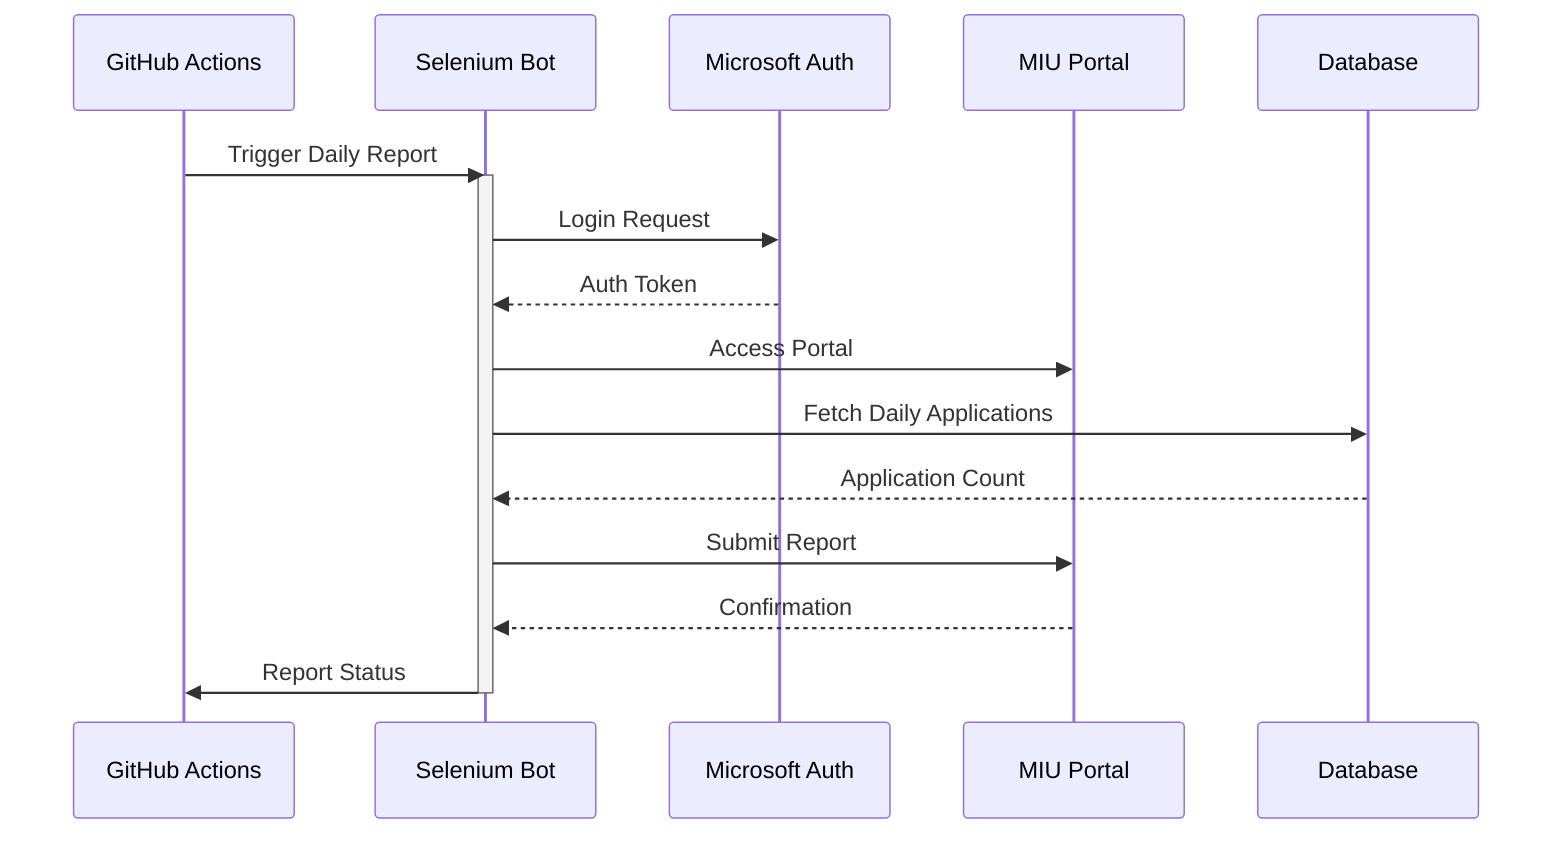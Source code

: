 sequenceDiagram
    participant GH as GitHub Actions
    participant SE as Selenium Bot
    participant MS as Microsoft Auth
    participant MIU as MIU Portal
    participant DB as Database

    GH->>SE: Trigger Daily Report
    activate SE
    SE->>MS: Login Request
    MS-->>SE: Auth Token
    SE->>MIU: Access Portal
    SE->>DB: Fetch Daily Applications
    DB-->>SE: Application Count
    SE->>MIU: Submit Report
    MIU-->>SE: Confirmation
    SE->>GH: Report Status
    deactivate SE